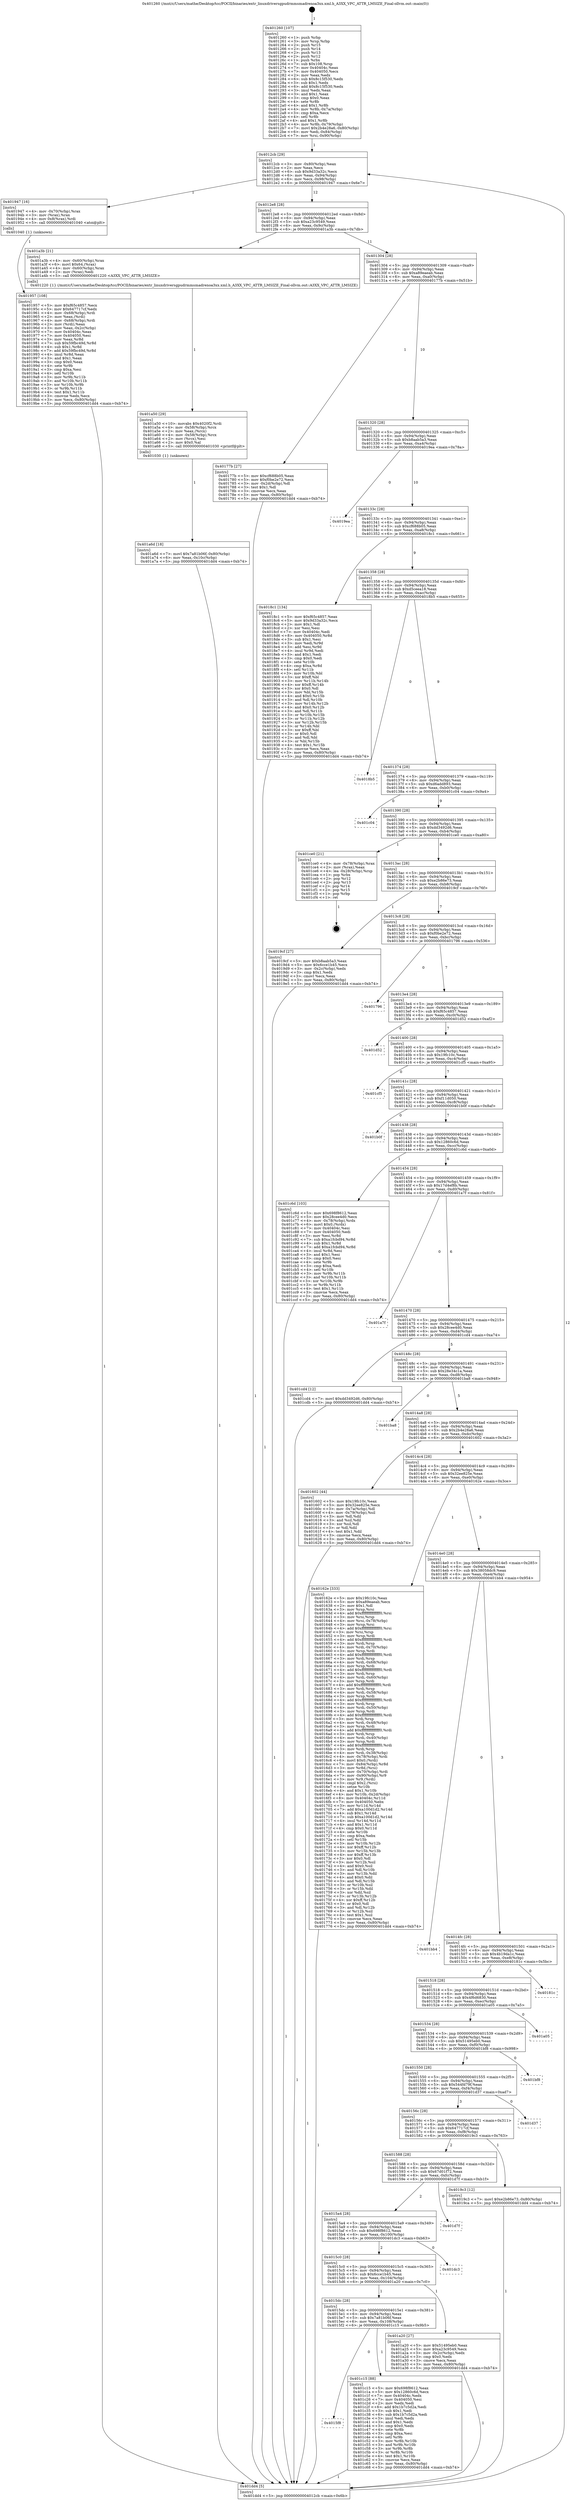 digraph "0x401260" {
  label = "0x401260 (/mnt/c/Users/mathe/Desktop/tcc/POCII/binaries/extr_linuxdriversgpudrmmsmadrenoa3xx.xml.h_A3XX_VPC_ATTR_LMSIZE_Final-ollvm.out::main(0))"
  labelloc = "t"
  node[shape=record]

  Entry [label="",width=0.3,height=0.3,shape=circle,fillcolor=black,style=filled]
  "0x4012cb" [label="{
     0x4012cb [29]\l
     | [instrs]\l
     &nbsp;&nbsp;0x4012cb \<+3\>: mov -0x80(%rbp),%eax\l
     &nbsp;&nbsp;0x4012ce \<+2\>: mov %eax,%ecx\l
     &nbsp;&nbsp;0x4012d0 \<+6\>: sub $0x9d33a32c,%ecx\l
     &nbsp;&nbsp;0x4012d6 \<+6\>: mov %eax,-0x94(%rbp)\l
     &nbsp;&nbsp;0x4012dc \<+6\>: mov %ecx,-0x98(%rbp)\l
     &nbsp;&nbsp;0x4012e2 \<+6\>: je 0000000000401947 \<main+0x6e7\>\l
  }"]
  "0x401947" [label="{
     0x401947 [16]\l
     | [instrs]\l
     &nbsp;&nbsp;0x401947 \<+4\>: mov -0x70(%rbp),%rax\l
     &nbsp;&nbsp;0x40194b \<+3\>: mov (%rax),%rax\l
     &nbsp;&nbsp;0x40194e \<+4\>: mov 0x8(%rax),%rdi\l
     &nbsp;&nbsp;0x401952 \<+5\>: call 0000000000401040 \<atoi@plt\>\l
     | [calls]\l
     &nbsp;&nbsp;0x401040 \{1\} (unknown)\l
  }"]
  "0x4012e8" [label="{
     0x4012e8 [28]\l
     | [instrs]\l
     &nbsp;&nbsp;0x4012e8 \<+5\>: jmp 00000000004012ed \<main+0x8d\>\l
     &nbsp;&nbsp;0x4012ed \<+6\>: mov -0x94(%rbp),%eax\l
     &nbsp;&nbsp;0x4012f3 \<+5\>: sub $0xa23c9549,%eax\l
     &nbsp;&nbsp;0x4012f8 \<+6\>: mov %eax,-0x9c(%rbp)\l
     &nbsp;&nbsp;0x4012fe \<+6\>: je 0000000000401a3b \<main+0x7db\>\l
  }"]
  Exit [label="",width=0.3,height=0.3,shape=circle,fillcolor=black,style=filled,peripheries=2]
  "0x401a3b" [label="{
     0x401a3b [21]\l
     | [instrs]\l
     &nbsp;&nbsp;0x401a3b \<+4\>: mov -0x60(%rbp),%rax\l
     &nbsp;&nbsp;0x401a3f \<+6\>: movl $0x64,(%rax)\l
     &nbsp;&nbsp;0x401a45 \<+4\>: mov -0x60(%rbp),%rax\l
     &nbsp;&nbsp;0x401a49 \<+2\>: mov (%rax),%edi\l
     &nbsp;&nbsp;0x401a4b \<+5\>: call 0000000000401220 \<A3XX_VPC_ATTR_LMSIZE\>\l
     | [calls]\l
     &nbsp;&nbsp;0x401220 \{1\} (/mnt/c/Users/mathe/Desktop/tcc/POCII/binaries/extr_linuxdriversgpudrmmsmadrenoa3xx.xml.h_A3XX_VPC_ATTR_LMSIZE_Final-ollvm.out::A3XX_VPC_ATTR_LMSIZE)\l
  }"]
  "0x401304" [label="{
     0x401304 [28]\l
     | [instrs]\l
     &nbsp;&nbsp;0x401304 \<+5\>: jmp 0000000000401309 \<main+0xa9\>\l
     &nbsp;&nbsp;0x401309 \<+6\>: mov -0x94(%rbp),%eax\l
     &nbsp;&nbsp;0x40130f \<+5\>: sub $0xa89eaeab,%eax\l
     &nbsp;&nbsp;0x401314 \<+6\>: mov %eax,-0xa0(%rbp)\l
     &nbsp;&nbsp;0x40131a \<+6\>: je 000000000040177b \<main+0x51b\>\l
  }"]
  "0x4015f8" [label="{
     0x4015f8\l
  }", style=dashed]
  "0x40177b" [label="{
     0x40177b [27]\l
     | [instrs]\l
     &nbsp;&nbsp;0x40177b \<+5\>: mov $0xcf688b05,%eax\l
     &nbsp;&nbsp;0x401780 \<+5\>: mov $0xf0be2e72,%ecx\l
     &nbsp;&nbsp;0x401785 \<+3\>: mov -0x2d(%rbp),%dl\l
     &nbsp;&nbsp;0x401788 \<+3\>: test $0x1,%dl\l
     &nbsp;&nbsp;0x40178b \<+3\>: cmovne %ecx,%eax\l
     &nbsp;&nbsp;0x40178e \<+3\>: mov %eax,-0x80(%rbp)\l
     &nbsp;&nbsp;0x401791 \<+5\>: jmp 0000000000401dd4 \<main+0xb74\>\l
  }"]
  "0x401320" [label="{
     0x401320 [28]\l
     | [instrs]\l
     &nbsp;&nbsp;0x401320 \<+5\>: jmp 0000000000401325 \<main+0xc5\>\l
     &nbsp;&nbsp;0x401325 \<+6\>: mov -0x94(%rbp),%eax\l
     &nbsp;&nbsp;0x40132b \<+5\>: sub $0xb8aab5a3,%eax\l
     &nbsp;&nbsp;0x401330 \<+6\>: mov %eax,-0xa4(%rbp)\l
     &nbsp;&nbsp;0x401336 \<+6\>: je 00000000004019ea \<main+0x78a\>\l
  }"]
  "0x401c15" [label="{
     0x401c15 [88]\l
     | [instrs]\l
     &nbsp;&nbsp;0x401c15 \<+5\>: mov $0x698f8612,%eax\l
     &nbsp;&nbsp;0x401c1a \<+5\>: mov $0x12860c6d,%ecx\l
     &nbsp;&nbsp;0x401c1f \<+7\>: mov 0x40404c,%edx\l
     &nbsp;&nbsp;0x401c26 \<+7\>: mov 0x404050,%esi\l
     &nbsp;&nbsp;0x401c2d \<+2\>: mov %edx,%edi\l
     &nbsp;&nbsp;0x401c2f \<+6\>: add $0x1b7c5d2a,%edi\l
     &nbsp;&nbsp;0x401c35 \<+3\>: sub $0x1,%edi\l
     &nbsp;&nbsp;0x401c38 \<+6\>: sub $0x1b7c5d2a,%edi\l
     &nbsp;&nbsp;0x401c3e \<+3\>: imul %edi,%edx\l
     &nbsp;&nbsp;0x401c41 \<+3\>: and $0x1,%edx\l
     &nbsp;&nbsp;0x401c44 \<+3\>: cmp $0x0,%edx\l
     &nbsp;&nbsp;0x401c47 \<+4\>: sete %r8b\l
     &nbsp;&nbsp;0x401c4b \<+3\>: cmp $0xa,%esi\l
     &nbsp;&nbsp;0x401c4e \<+4\>: setl %r9b\l
     &nbsp;&nbsp;0x401c52 \<+3\>: mov %r8b,%r10b\l
     &nbsp;&nbsp;0x401c55 \<+3\>: and %r9b,%r10b\l
     &nbsp;&nbsp;0x401c58 \<+3\>: xor %r9b,%r8b\l
     &nbsp;&nbsp;0x401c5b \<+3\>: or %r8b,%r10b\l
     &nbsp;&nbsp;0x401c5e \<+4\>: test $0x1,%r10b\l
     &nbsp;&nbsp;0x401c62 \<+3\>: cmovne %ecx,%eax\l
     &nbsp;&nbsp;0x401c65 \<+3\>: mov %eax,-0x80(%rbp)\l
     &nbsp;&nbsp;0x401c68 \<+5\>: jmp 0000000000401dd4 \<main+0xb74\>\l
  }"]
  "0x4019ea" [label="{
     0x4019ea\l
  }", style=dashed]
  "0x40133c" [label="{
     0x40133c [28]\l
     | [instrs]\l
     &nbsp;&nbsp;0x40133c \<+5\>: jmp 0000000000401341 \<main+0xe1\>\l
     &nbsp;&nbsp;0x401341 \<+6\>: mov -0x94(%rbp),%eax\l
     &nbsp;&nbsp;0x401347 \<+5\>: sub $0xcf688b05,%eax\l
     &nbsp;&nbsp;0x40134c \<+6\>: mov %eax,-0xa8(%rbp)\l
     &nbsp;&nbsp;0x401352 \<+6\>: je 00000000004018c1 \<main+0x661\>\l
  }"]
  "0x401a6d" [label="{
     0x401a6d [18]\l
     | [instrs]\l
     &nbsp;&nbsp;0x401a6d \<+7\>: movl $0x7a81b06f,-0x80(%rbp)\l
     &nbsp;&nbsp;0x401a74 \<+6\>: mov %eax,-0x10c(%rbp)\l
     &nbsp;&nbsp;0x401a7a \<+5\>: jmp 0000000000401dd4 \<main+0xb74\>\l
  }"]
  "0x4018c1" [label="{
     0x4018c1 [134]\l
     | [instrs]\l
     &nbsp;&nbsp;0x4018c1 \<+5\>: mov $0xf65c4857,%eax\l
     &nbsp;&nbsp;0x4018c6 \<+5\>: mov $0x9d33a32c,%ecx\l
     &nbsp;&nbsp;0x4018cb \<+2\>: mov $0x1,%dl\l
     &nbsp;&nbsp;0x4018cd \<+2\>: xor %esi,%esi\l
     &nbsp;&nbsp;0x4018cf \<+7\>: mov 0x40404c,%edi\l
     &nbsp;&nbsp;0x4018d6 \<+8\>: mov 0x404050,%r8d\l
     &nbsp;&nbsp;0x4018de \<+3\>: sub $0x1,%esi\l
     &nbsp;&nbsp;0x4018e1 \<+3\>: mov %edi,%r9d\l
     &nbsp;&nbsp;0x4018e4 \<+3\>: add %esi,%r9d\l
     &nbsp;&nbsp;0x4018e7 \<+4\>: imul %r9d,%edi\l
     &nbsp;&nbsp;0x4018eb \<+3\>: and $0x1,%edi\l
     &nbsp;&nbsp;0x4018ee \<+3\>: cmp $0x0,%edi\l
     &nbsp;&nbsp;0x4018f1 \<+4\>: sete %r10b\l
     &nbsp;&nbsp;0x4018f5 \<+4\>: cmp $0xa,%r8d\l
     &nbsp;&nbsp;0x4018f9 \<+4\>: setl %r11b\l
     &nbsp;&nbsp;0x4018fd \<+3\>: mov %r10b,%bl\l
     &nbsp;&nbsp;0x401900 \<+3\>: xor $0xff,%bl\l
     &nbsp;&nbsp;0x401903 \<+3\>: mov %r11b,%r14b\l
     &nbsp;&nbsp;0x401906 \<+4\>: xor $0xff,%r14b\l
     &nbsp;&nbsp;0x40190a \<+3\>: xor $0x0,%dl\l
     &nbsp;&nbsp;0x40190d \<+3\>: mov %bl,%r15b\l
     &nbsp;&nbsp;0x401910 \<+4\>: and $0x0,%r15b\l
     &nbsp;&nbsp;0x401914 \<+3\>: and %dl,%r10b\l
     &nbsp;&nbsp;0x401917 \<+3\>: mov %r14b,%r12b\l
     &nbsp;&nbsp;0x40191a \<+4\>: and $0x0,%r12b\l
     &nbsp;&nbsp;0x40191e \<+3\>: and %dl,%r11b\l
     &nbsp;&nbsp;0x401921 \<+3\>: or %r10b,%r15b\l
     &nbsp;&nbsp;0x401924 \<+3\>: or %r11b,%r12b\l
     &nbsp;&nbsp;0x401927 \<+3\>: xor %r12b,%r15b\l
     &nbsp;&nbsp;0x40192a \<+3\>: or %r14b,%bl\l
     &nbsp;&nbsp;0x40192d \<+3\>: xor $0xff,%bl\l
     &nbsp;&nbsp;0x401930 \<+3\>: or $0x0,%dl\l
     &nbsp;&nbsp;0x401933 \<+2\>: and %dl,%bl\l
     &nbsp;&nbsp;0x401935 \<+3\>: or %bl,%r15b\l
     &nbsp;&nbsp;0x401938 \<+4\>: test $0x1,%r15b\l
     &nbsp;&nbsp;0x40193c \<+3\>: cmovne %ecx,%eax\l
     &nbsp;&nbsp;0x40193f \<+3\>: mov %eax,-0x80(%rbp)\l
     &nbsp;&nbsp;0x401942 \<+5\>: jmp 0000000000401dd4 \<main+0xb74\>\l
  }"]
  "0x401358" [label="{
     0x401358 [28]\l
     | [instrs]\l
     &nbsp;&nbsp;0x401358 \<+5\>: jmp 000000000040135d \<main+0xfd\>\l
     &nbsp;&nbsp;0x40135d \<+6\>: mov -0x94(%rbp),%eax\l
     &nbsp;&nbsp;0x401363 \<+5\>: sub $0xd5ceea18,%eax\l
     &nbsp;&nbsp;0x401368 \<+6\>: mov %eax,-0xac(%rbp)\l
     &nbsp;&nbsp;0x40136e \<+6\>: je 00000000004018b5 \<main+0x655\>\l
  }"]
  "0x401a50" [label="{
     0x401a50 [29]\l
     | [instrs]\l
     &nbsp;&nbsp;0x401a50 \<+10\>: movabs $0x4020f2,%rdi\l
     &nbsp;&nbsp;0x401a5a \<+4\>: mov -0x58(%rbp),%rcx\l
     &nbsp;&nbsp;0x401a5e \<+2\>: mov %eax,(%rcx)\l
     &nbsp;&nbsp;0x401a60 \<+4\>: mov -0x58(%rbp),%rcx\l
     &nbsp;&nbsp;0x401a64 \<+2\>: mov (%rcx),%esi\l
     &nbsp;&nbsp;0x401a66 \<+2\>: mov $0x0,%al\l
     &nbsp;&nbsp;0x401a68 \<+5\>: call 0000000000401030 \<printf@plt\>\l
     | [calls]\l
     &nbsp;&nbsp;0x401030 \{1\} (unknown)\l
  }"]
  "0x4018b5" [label="{
     0x4018b5\l
  }", style=dashed]
  "0x401374" [label="{
     0x401374 [28]\l
     | [instrs]\l
     &nbsp;&nbsp;0x401374 \<+5\>: jmp 0000000000401379 \<main+0x119\>\l
     &nbsp;&nbsp;0x401379 \<+6\>: mov -0x94(%rbp),%eax\l
     &nbsp;&nbsp;0x40137f \<+5\>: sub $0xd6add893,%eax\l
     &nbsp;&nbsp;0x401384 \<+6\>: mov %eax,-0xb0(%rbp)\l
     &nbsp;&nbsp;0x40138a \<+6\>: je 0000000000401c04 \<main+0x9a4\>\l
  }"]
  "0x4015dc" [label="{
     0x4015dc [28]\l
     | [instrs]\l
     &nbsp;&nbsp;0x4015dc \<+5\>: jmp 00000000004015e1 \<main+0x381\>\l
     &nbsp;&nbsp;0x4015e1 \<+6\>: mov -0x94(%rbp),%eax\l
     &nbsp;&nbsp;0x4015e7 \<+5\>: sub $0x7a81b06f,%eax\l
     &nbsp;&nbsp;0x4015ec \<+6\>: mov %eax,-0x108(%rbp)\l
     &nbsp;&nbsp;0x4015f2 \<+6\>: je 0000000000401c15 \<main+0x9b5\>\l
  }"]
  "0x401c04" [label="{
     0x401c04\l
  }", style=dashed]
  "0x401390" [label="{
     0x401390 [28]\l
     | [instrs]\l
     &nbsp;&nbsp;0x401390 \<+5\>: jmp 0000000000401395 \<main+0x135\>\l
     &nbsp;&nbsp;0x401395 \<+6\>: mov -0x94(%rbp),%eax\l
     &nbsp;&nbsp;0x40139b \<+5\>: sub $0xdd3492d6,%eax\l
     &nbsp;&nbsp;0x4013a0 \<+6\>: mov %eax,-0xb4(%rbp)\l
     &nbsp;&nbsp;0x4013a6 \<+6\>: je 0000000000401ce0 \<main+0xa80\>\l
  }"]
  "0x401a20" [label="{
     0x401a20 [27]\l
     | [instrs]\l
     &nbsp;&nbsp;0x401a20 \<+5\>: mov $0x51495eb0,%eax\l
     &nbsp;&nbsp;0x401a25 \<+5\>: mov $0xa23c9549,%ecx\l
     &nbsp;&nbsp;0x401a2a \<+3\>: mov -0x2c(%rbp),%edx\l
     &nbsp;&nbsp;0x401a2d \<+3\>: cmp $0x0,%edx\l
     &nbsp;&nbsp;0x401a30 \<+3\>: cmove %ecx,%eax\l
     &nbsp;&nbsp;0x401a33 \<+3\>: mov %eax,-0x80(%rbp)\l
     &nbsp;&nbsp;0x401a36 \<+5\>: jmp 0000000000401dd4 \<main+0xb74\>\l
  }"]
  "0x401ce0" [label="{
     0x401ce0 [21]\l
     | [instrs]\l
     &nbsp;&nbsp;0x401ce0 \<+4\>: mov -0x78(%rbp),%rax\l
     &nbsp;&nbsp;0x401ce4 \<+2\>: mov (%rax),%eax\l
     &nbsp;&nbsp;0x401ce6 \<+4\>: lea -0x28(%rbp),%rsp\l
     &nbsp;&nbsp;0x401cea \<+1\>: pop %rbx\l
     &nbsp;&nbsp;0x401ceb \<+2\>: pop %r12\l
     &nbsp;&nbsp;0x401ced \<+2\>: pop %r13\l
     &nbsp;&nbsp;0x401cef \<+2\>: pop %r14\l
     &nbsp;&nbsp;0x401cf1 \<+2\>: pop %r15\l
     &nbsp;&nbsp;0x401cf3 \<+1\>: pop %rbp\l
     &nbsp;&nbsp;0x401cf4 \<+1\>: ret\l
  }"]
  "0x4013ac" [label="{
     0x4013ac [28]\l
     | [instrs]\l
     &nbsp;&nbsp;0x4013ac \<+5\>: jmp 00000000004013b1 \<main+0x151\>\l
     &nbsp;&nbsp;0x4013b1 \<+6\>: mov -0x94(%rbp),%eax\l
     &nbsp;&nbsp;0x4013b7 \<+5\>: sub $0xe2b86e73,%eax\l
     &nbsp;&nbsp;0x4013bc \<+6\>: mov %eax,-0xb8(%rbp)\l
     &nbsp;&nbsp;0x4013c2 \<+6\>: je 00000000004019cf \<main+0x76f\>\l
  }"]
  "0x4015c0" [label="{
     0x4015c0 [28]\l
     | [instrs]\l
     &nbsp;&nbsp;0x4015c0 \<+5\>: jmp 00000000004015c5 \<main+0x365\>\l
     &nbsp;&nbsp;0x4015c5 \<+6\>: mov -0x94(%rbp),%eax\l
     &nbsp;&nbsp;0x4015cb \<+5\>: sub $0x6cce1b45,%eax\l
     &nbsp;&nbsp;0x4015d0 \<+6\>: mov %eax,-0x104(%rbp)\l
     &nbsp;&nbsp;0x4015d6 \<+6\>: je 0000000000401a20 \<main+0x7c0\>\l
  }"]
  "0x4019cf" [label="{
     0x4019cf [27]\l
     | [instrs]\l
     &nbsp;&nbsp;0x4019cf \<+5\>: mov $0xb8aab5a3,%eax\l
     &nbsp;&nbsp;0x4019d4 \<+5\>: mov $0x6cce1b45,%ecx\l
     &nbsp;&nbsp;0x4019d9 \<+3\>: mov -0x2c(%rbp),%edx\l
     &nbsp;&nbsp;0x4019dc \<+3\>: cmp $0x1,%edx\l
     &nbsp;&nbsp;0x4019df \<+3\>: cmovl %ecx,%eax\l
     &nbsp;&nbsp;0x4019e2 \<+3\>: mov %eax,-0x80(%rbp)\l
     &nbsp;&nbsp;0x4019e5 \<+5\>: jmp 0000000000401dd4 \<main+0xb74\>\l
  }"]
  "0x4013c8" [label="{
     0x4013c8 [28]\l
     | [instrs]\l
     &nbsp;&nbsp;0x4013c8 \<+5\>: jmp 00000000004013cd \<main+0x16d\>\l
     &nbsp;&nbsp;0x4013cd \<+6\>: mov -0x94(%rbp),%eax\l
     &nbsp;&nbsp;0x4013d3 \<+5\>: sub $0xf0be2e72,%eax\l
     &nbsp;&nbsp;0x4013d8 \<+6\>: mov %eax,-0xbc(%rbp)\l
     &nbsp;&nbsp;0x4013de \<+6\>: je 0000000000401796 \<main+0x536\>\l
  }"]
  "0x401dc3" [label="{
     0x401dc3\l
  }", style=dashed]
  "0x401796" [label="{
     0x401796\l
  }", style=dashed]
  "0x4013e4" [label="{
     0x4013e4 [28]\l
     | [instrs]\l
     &nbsp;&nbsp;0x4013e4 \<+5\>: jmp 00000000004013e9 \<main+0x189\>\l
     &nbsp;&nbsp;0x4013e9 \<+6\>: mov -0x94(%rbp),%eax\l
     &nbsp;&nbsp;0x4013ef \<+5\>: sub $0xf65c4857,%eax\l
     &nbsp;&nbsp;0x4013f4 \<+6\>: mov %eax,-0xc0(%rbp)\l
     &nbsp;&nbsp;0x4013fa \<+6\>: je 0000000000401d52 \<main+0xaf2\>\l
  }"]
  "0x4015a4" [label="{
     0x4015a4 [28]\l
     | [instrs]\l
     &nbsp;&nbsp;0x4015a4 \<+5\>: jmp 00000000004015a9 \<main+0x349\>\l
     &nbsp;&nbsp;0x4015a9 \<+6\>: mov -0x94(%rbp),%eax\l
     &nbsp;&nbsp;0x4015af \<+5\>: sub $0x698f8612,%eax\l
     &nbsp;&nbsp;0x4015b4 \<+6\>: mov %eax,-0x100(%rbp)\l
     &nbsp;&nbsp;0x4015ba \<+6\>: je 0000000000401dc3 \<main+0xb63\>\l
  }"]
  "0x401d52" [label="{
     0x401d52\l
  }", style=dashed]
  "0x401400" [label="{
     0x401400 [28]\l
     | [instrs]\l
     &nbsp;&nbsp;0x401400 \<+5\>: jmp 0000000000401405 \<main+0x1a5\>\l
     &nbsp;&nbsp;0x401405 \<+6\>: mov -0x94(%rbp),%eax\l
     &nbsp;&nbsp;0x40140b \<+5\>: sub $0x19fc10c,%eax\l
     &nbsp;&nbsp;0x401410 \<+6\>: mov %eax,-0xc4(%rbp)\l
     &nbsp;&nbsp;0x401416 \<+6\>: je 0000000000401cf5 \<main+0xa95\>\l
  }"]
  "0x401d7f" [label="{
     0x401d7f\l
  }", style=dashed]
  "0x401cf5" [label="{
     0x401cf5\l
  }", style=dashed]
  "0x40141c" [label="{
     0x40141c [28]\l
     | [instrs]\l
     &nbsp;&nbsp;0x40141c \<+5\>: jmp 0000000000401421 \<main+0x1c1\>\l
     &nbsp;&nbsp;0x401421 \<+6\>: mov -0x94(%rbp),%eax\l
     &nbsp;&nbsp;0x401427 \<+5\>: sub $0xf11d050,%eax\l
     &nbsp;&nbsp;0x40142c \<+6\>: mov %eax,-0xc8(%rbp)\l
     &nbsp;&nbsp;0x401432 \<+6\>: je 0000000000401b0f \<main+0x8af\>\l
  }"]
  "0x401588" [label="{
     0x401588 [28]\l
     | [instrs]\l
     &nbsp;&nbsp;0x401588 \<+5\>: jmp 000000000040158d \<main+0x32d\>\l
     &nbsp;&nbsp;0x40158d \<+6\>: mov -0x94(%rbp),%eax\l
     &nbsp;&nbsp;0x401593 \<+5\>: sub $0x67d01f72,%eax\l
     &nbsp;&nbsp;0x401598 \<+6\>: mov %eax,-0xfc(%rbp)\l
     &nbsp;&nbsp;0x40159e \<+6\>: je 0000000000401d7f \<main+0xb1f\>\l
  }"]
  "0x401b0f" [label="{
     0x401b0f\l
  }", style=dashed]
  "0x401438" [label="{
     0x401438 [28]\l
     | [instrs]\l
     &nbsp;&nbsp;0x401438 \<+5\>: jmp 000000000040143d \<main+0x1dd\>\l
     &nbsp;&nbsp;0x40143d \<+6\>: mov -0x94(%rbp),%eax\l
     &nbsp;&nbsp;0x401443 \<+5\>: sub $0x12860c6d,%eax\l
     &nbsp;&nbsp;0x401448 \<+6\>: mov %eax,-0xcc(%rbp)\l
     &nbsp;&nbsp;0x40144e \<+6\>: je 0000000000401c6d \<main+0xa0d\>\l
  }"]
  "0x4019c3" [label="{
     0x4019c3 [12]\l
     | [instrs]\l
     &nbsp;&nbsp;0x4019c3 \<+7\>: movl $0xe2b86e73,-0x80(%rbp)\l
     &nbsp;&nbsp;0x4019ca \<+5\>: jmp 0000000000401dd4 \<main+0xb74\>\l
  }"]
  "0x401c6d" [label="{
     0x401c6d [103]\l
     | [instrs]\l
     &nbsp;&nbsp;0x401c6d \<+5\>: mov $0x698f8612,%eax\l
     &nbsp;&nbsp;0x401c72 \<+5\>: mov $0x28cee4d0,%ecx\l
     &nbsp;&nbsp;0x401c77 \<+4\>: mov -0x78(%rbp),%rdx\l
     &nbsp;&nbsp;0x401c7b \<+6\>: movl $0x0,(%rdx)\l
     &nbsp;&nbsp;0x401c81 \<+7\>: mov 0x40404c,%esi\l
     &nbsp;&nbsp;0x401c88 \<+7\>: mov 0x404050,%edi\l
     &nbsp;&nbsp;0x401c8f \<+3\>: mov %esi,%r8d\l
     &nbsp;&nbsp;0x401c92 \<+7\>: sub $0xa1fcbd94,%r8d\l
     &nbsp;&nbsp;0x401c99 \<+4\>: sub $0x1,%r8d\l
     &nbsp;&nbsp;0x401c9d \<+7\>: add $0xa1fcbd94,%r8d\l
     &nbsp;&nbsp;0x401ca4 \<+4\>: imul %r8d,%esi\l
     &nbsp;&nbsp;0x401ca8 \<+3\>: and $0x1,%esi\l
     &nbsp;&nbsp;0x401cab \<+3\>: cmp $0x0,%esi\l
     &nbsp;&nbsp;0x401cae \<+4\>: sete %r9b\l
     &nbsp;&nbsp;0x401cb2 \<+3\>: cmp $0xa,%edi\l
     &nbsp;&nbsp;0x401cb5 \<+4\>: setl %r10b\l
     &nbsp;&nbsp;0x401cb9 \<+3\>: mov %r9b,%r11b\l
     &nbsp;&nbsp;0x401cbc \<+3\>: and %r10b,%r11b\l
     &nbsp;&nbsp;0x401cbf \<+3\>: xor %r10b,%r9b\l
     &nbsp;&nbsp;0x401cc2 \<+3\>: or %r9b,%r11b\l
     &nbsp;&nbsp;0x401cc5 \<+4\>: test $0x1,%r11b\l
     &nbsp;&nbsp;0x401cc9 \<+3\>: cmovne %ecx,%eax\l
     &nbsp;&nbsp;0x401ccc \<+3\>: mov %eax,-0x80(%rbp)\l
     &nbsp;&nbsp;0x401ccf \<+5\>: jmp 0000000000401dd4 \<main+0xb74\>\l
  }"]
  "0x401454" [label="{
     0x401454 [28]\l
     | [instrs]\l
     &nbsp;&nbsp;0x401454 \<+5\>: jmp 0000000000401459 \<main+0x1f9\>\l
     &nbsp;&nbsp;0x401459 \<+6\>: mov -0x94(%rbp),%eax\l
     &nbsp;&nbsp;0x40145f \<+5\>: sub $0x17d4ef8b,%eax\l
     &nbsp;&nbsp;0x401464 \<+6\>: mov %eax,-0xd0(%rbp)\l
     &nbsp;&nbsp;0x40146a \<+6\>: je 0000000000401a7f \<main+0x81f\>\l
  }"]
  "0x40156c" [label="{
     0x40156c [28]\l
     | [instrs]\l
     &nbsp;&nbsp;0x40156c \<+5\>: jmp 0000000000401571 \<main+0x311\>\l
     &nbsp;&nbsp;0x401571 \<+6\>: mov -0x94(%rbp),%eax\l
     &nbsp;&nbsp;0x401577 \<+5\>: sub $0x647717cf,%eax\l
     &nbsp;&nbsp;0x40157c \<+6\>: mov %eax,-0xf8(%rbp)\l
     &nbsp;&nbsp;0x401582 \<+6\>: je 00000000004019c3 \<main+0x763\>\l
  }"]
  "0x401a7f" [label="{
     0x401a7f\l
  }", style=dashed]
  "0x401470" [label="{
     0x401470 [28]\l
     | [instrs]\l
     &nbsp;&nbsp;0x401470 \<+5\>: jmp 0000000000401475 \<main+0x215\>\l
     &nbsp;&nbsp;0x401475 \<+6\>: mov -0x94(%rbp),%eax\l
     &nbsp;&nbsp;0x40147b \<+5\>: sub $0x28cee4d0,%eax\l
     &nbsp;&nbsp;0x401480 \<+6\>: mov %eax,-0xd4(%rbp)\l
     &nbsp;&nbsp;0x401486 \<+6\>: je 0000000000401cd4 \<main+0xa74\>\l
  }"]
  "0x401d37" [label="{
     0x401d37\l
  }", style=dashed]
  "0x401cd4" [label="{
     0x401cd4 [12]\l
     | [instrs]\l
     &nbsp;&nbsp;0x401cd4 \<+7\>: movl $0xdd3492d6,-0x80(%rbp)\l
     &nbsp;&nbsp;0x401cdb \<+5\>: jmp 0000000000401dd4 \<main+0xb74\>\l
  }"]
  "0x40148c" [label="{
     0x40148c [28]\l
     | [instrs]\l
     &nbsp;&nbsp;0x40148c \<+5\>: jmp 0000000000401491 \<main+0x231\>\l
     &nbsp;&nbsp;0x401491 \<+6\>: mov -0x94(%rbp),%eax\l
     &nbsp;&nbsp;0x401497 \<+5\>: sub $0x28e34c1a,%eax\l
     &nbsp;&nbsp;0x40149c \<+6\>: mov %eax,-0xd8(%rbp)\l
     &nbsp;&nbsp;0x4014a2 \<+6\>: je 0000000000401ba8 \<main+0x948\>\l
  }"]
  "0x401550" [label="{
     0x401550 [28]\l
     | [instrs]\l
     &nbsp;&nbsp;0x401550 \<+5\>: jmp 0000000000401555 \<main+0x2f5\>\l
     &nbsp;&nbsp;0x401555 \<+6\>: mov -0x94(%rbp),%eax\l
     &nbsp;&nbsp;0x40155b \<+5\>: sub $0x544fd79f,%eax\l
     &nbsp;&nbsp;0x401560 \<+6\>: mov %eax,-0xf4(%rbp)\l
     &nbsp;&nbsp;0x401566 \<+6\>: je 0000000000401d37 \<main+0xad7\>\l
  }"]
  "0x401ba8" [label="{
     0x401ba8\l
  }", style=dashed]
  "0x4014a8" [label="{
     0x4014a8 [28]\l
     | [instrs]\l
     &nbsp;&nbsp;0x4014a8 \<+5\>: jmp 00000000004014ad \<main+0x24d\>\l
     &nbsp;&nbsp;0x4014ad \<+6\>: mov -0x94(%rbp),%eax\l
     &nbsp;&nbsp;0x4014b3 \<+5\>: sub $0x2b4e28a6,%eax\l
     &nbsp;&nbsp;0x4014b8 \<+6\>: mov %eax,-0xdc(%rbp)\l
     &nbsp;&nbsp;0x4014be \<+6\>: je 0000000000401602 \<main+0x3a2\>\l
  }"]
  "0x401bf8" [label="{
     0x401bf8\l
  }", style=dashed]
  "0x401602" [label="{
     0x401602 [44]\l
     | [instrs]\l
     &nbsp;&nbsp;0x401602 \<+5\>: mov $0x19fc10c,%eax\l
     &nbsp;&nbsp;0x401607 \<+5\>: mov $0x32ee825e,%ecx\l
     &nbsp;&nbsp;0x40160c \<+3\>: mov -0x7a(%rbp),%dl\l
     &nbsp;&nbsp;0x40160f \<+4\>: mov -0x79(%rbp),%sil\l
     &nbsp;&nbsp;0x401613 \<+3\>: mov %dl,%dil\l
     &nbsp;&nbsp;0x401616 \<+3\>: and %sil,%dil\l
     &nbsp;&nbsp;0x401619 \<+3\>: xor %sil,%dl\l
     &nbsp;&nbsp;0x40161c \<+3\>: or %dl,%dil\l
     &nbsp;&nbsp;0x40161f \<+4\>: test $0x1,%dil\l
     &nbsp;&nbsp;0x401623 \<+3\>: cmovne %ecx,%eax\l
     &nbsp;&nbsp;0x401626 \<+3\>: mov %eax,-0x80(%rbp)\l
     &nbsp;&nbsp;0x401629 \<+5\>: jmp 0000000000401dd4 \<main+0xb74\>\l
  }"]
  "0x4014c4" [label="{
     0x4014c4 [28]\l
     | [instrs]\l
     &nbsp;&nbsp;0x4014c4 \<+5\>: jmp 00000000004014c9 \<main+0x269\>\l
     &nbsp;&nbsp;0x4014c9 \<+6\>: mov -0x94(%rbp),%eax\l
     &nbsp;&nbsp;0x4014cf \<+5\>: sub $0x32ee825e,%eax\l
     &nbsp;&nbsp;0x4014d4 \<+6\>: mov %eax,-0xe0(%rbp)\l
     &nbsp;&nbsp;0x4014da \<+6\>: je 000000000040162e \<main+0x3ce\>\l
  }"]
  "0x401dd4" [label="{
     0x401dd4 [5]\l
     | [instrs]\l
     &nbsp;&nbsp;0x401dd4 \<+5\>: jmp 00000000004012cb \<main+0x6b\>\l
  }"]
  "0x401260" [label="{
     0x401260 [107]\l
     | [instrs]\l
     &nbsp;&nbsp;0x401260 \<+1\>: push %rbp\l
     &nbsp;&nbsp;0x401261 \<+3\>: mov %rsp,%rbp\l
     &nbsp;&nbsp;0x401264 \<+2\>: push %r15\l
     &nbsp;&nbsp;0x401266 \<+2\>: push %r14\l
     &nbsp;&nbsp;0x401268 \<+2\>: push %r13\l
     &nbsp;&nbsp;0x40126a \<+2\>: push %r12\l
     &nbsp;&nbsp;0x40126c \<+1\>: push %rbx\l
     &nbsp;&nbsp;0x40126d \<+7\>: sub $0x108,%rsp\l
     &nbsp;&nbsp;0x401274 \<+7\>: mov 0x40404c,%eax\l
     &nbsp;&nbsp;0x40127b \<+7\>: mov 0x404050,%ecx\l
     &nbsp;&nbsp;0x401282 \<+2\>: mov %eax,%edx\l
     &nbsp;&nbsp;0x401284 \<+6\>: sub $0x8c15f530,%edx\l
     &nbsp;&nbsp;0x40128a \<+3\>: sub $0x1,%edx\l
     &nbsp;&nbsp;0x40128d \<+6\>: add $0x8c15f530,%edx\l
     &nbsp;&nbsp;0x401293 \<+3\>: imul %edx,%eax\l
     &nbsp;&nbsp;0x401296 \<+3\>: and $0x1,%eax\l
     &nbsp;&nbsp;0x401299 \<+3\>: cmp $0x0,%eax\l
     &nbsp;&nbsp;0x40129c \<+4\>: sete %r8b\l
     &nbsp;&nbsp;0x4012a0 \<+4\>: and $0x1,%r8b\l
     &nbsp;&nbsp;0x4012a4 \<+4\>: mov %r8b,-0x7a(%rbp)\l
     &nbsp;&nbsp;0x4012a8 \<+3\>: cmp $0xa,%ecx\l
     &nbsp;&nbsp;0x4012ab \<+4\>: setl %r8b\l
     &nbsp;&nbsp;0x4012af \<+4\>: and $0x1,%r8b\l
     &nbsp;&nbsp;0x4012b3 \<+4\>: mov %r8b,-0x79(%rbp)\l
     &nbsp;&nbsp;0x4012b7 \<+7\>: movl $0x2b4e28a6,-0x80(%rbp)\l
     &nbsp;&nbsp;0x4012be \<+6\>: mov %edi,-0x84(%rbp)\l
     &nbsp;&nbsp;0x4012c4 \<+7\>: mov %rsi,-0x90(%rbp)\l
  }"]
  "0x401534" [label="{
     0x401534 [28]\l
     | [instrs]\l
     &nbsp;&nbsp;0x401534 \<+5\>: jmp 0000000000401539 \<main+0x2d9\>\l
     &nbsp;&nbsp;0x401539 \<+6\>: mov -0x94(%rbp),%eax\l
     &nbsp;&nbsp;0x40153f \<+5\>: sub $0x51495eb0,%eax\l
     &nbsp;&nbsp;0x401544 \<+6\>: mov %eax,-0xf0(%rbp)\l
     &nbsp;&nbsp;0x40154a \<+6\>: je 0000000000401bf8 \<main+0x998\>\l
  }"]
  "0x40162e" [label="{
     0x40162e [333]\l
     | [instrs]\l
     &nbsp;&nbsp;0x40162e \<+5\>: mov $0x19fc10c,%eax\l
     &nbsp;&nbsp;0x401633 \<+5\>: mov $0xa89eaeab,%ecx\l
     &nbsp;&nbsp;0x401638 \<+2\>: mov $0x1,%dl\l
     &nbsp;&nbsp;0x40163a \<+3\>: mov %rsp,%rsi\l
     &nbsp;&nbsp;0x40163d \<+4\>: add $0xfffffffffffffff0,%rsi\l
     &nbsp;&nbsp;0x401641 \<+3\>: mov %rsi,%rsp\l
     &nbsp;&nbsp;0x401644 \<+4\>: mov %rsi,-0x78(%rbp)\l
     &nbsp;&nbsp;0x401648 \<+3\>: mov %rsp,%rsi\l
     &nbsp;&nbsp;0x40164b \<+4\>: add $0xfffffffffffffff0,%rsi\l
     &nbsp;&nbsp;0x40164f \<+3\>: mov %rsi,%rsp\l
     &nbsp;&nbsp;0x401652 \<+3\>: mov %rsp,%rdi\l
     &nbsp;&nbsp;0x401655 \<+4\>: add $0xfffffffffffffff0,%rdi\l
     &nbsp;&nbsp;0x401659 \<+3\>: mov %rdi,%rsp\l
     &nbsp;&nbsp;0x40165c \<+4\>: mov %rdi,-0x70(%rbp)\l
     &nbsp;&nbsp;0x401660 \<+3\>: mov %rsp,%rdi\l
     &nbsp;&nbsp;0x401663 \<+4\>: add $0xfffffffffffffff0,%rdi\l
     &nbsp;&nbsp;0x401667 \<+3\>: mov %rdi,%rsp\l
     &nbsp;&nbsp;0x40166a \<+4\>: mov %rdi,-0x68(%rbp)\l
     &nbsp;&nbsp;0x40166e \<+3\>: mov %rsp,%rdi\l
     &nbsp;&nbsp;0x401671 \<+4\>: add $0xfffffffffffffff0,%rdi\l
     &nbsp;&nbsp;0x401675 \<+3\>: mov %rdi,%rsp\l
     &nbsp;&nbsp;0x401678 \<+4\>: mov %rdi,-0x60(%rbp)\l
     &nbsp;&nbsp;0x40167c \<+3\>: mov %rsp,%rdi\l
     &nbsp;&nbsp;0x40167f \<+4\>: add $0xfffffffffffffff0,%rdi\l
     &nbsp;&nbsp;0x401683 \<+3\>: mov %rdi,%rsp\l
     &nbsp;&nbsp;0x401686 \<+4\>: mov %rdi,-0x58(%rbp)\l
     &nbsp;&nbsp;0x40168a \<+3\>: mov %rsp,%rdi\l
     &nbsp;&nbsp;0x40168d \<+4\>: add $0xfffffffffffffff0,%rdi\l
     &nbsp;&nbsp;0x401691 \<+3\>: mov %rdi,%rsp\l
     &nbsp;&nbsp;0x401694 \<+4\>: mov %rdi,-0x50(%rbp)\l
     &nbsp;&nbsp;0x401698 \<+3\>: mov %rsp,%rdi\l
     &nbsp;&nbsp;0x40169b \<+4\>: add $0xfffffffffffffff0,%rdi\l
     &nbsp;&nbsp;0x40169f \<+3\>: mov %rdi,%rsp\l
     &nbsp;&nbsp;0x4016a2 \<+4\>: mov %rdi,-0x48(%rbp)\l
     &nbsp;&nbsp;0x4016a6 \<+3\>: mov %rsp,%rdi\l
     &nbsp;&nbsp;0x4016a9 \<+4\>: add $0xfffffffffffffff0,%rdi\l
     &nbsp;&nbsp;0x4016ad \<+3\>: mov %rdi,%rsp\l
     &nbsp;&nbsp;0x4016b0 \<+4\>: mov %rdi,-0x40(%rbp)\l
     &nbsp;&nbsp;0x4016b4 \<+3\>: mov %rsp,%rdi\l
     &nbsp;&nbsp;0x4016b7 \<+4\>: add $0xfffffffffffffff0,%rdi\l
     &nbsp;&nbsp;0x4016bb \<+3\>: mov %rdi,%rsp\l
     &nbsp;&nbsp;0x4016be \<+4\>: mov %rdi,-0x38(%rbp)\l
     &nbsp;&nbsp;0x4016c2 \<+4\>: mov -0x78(%rbp),%rdi\l
     &nbsp;&nbsp;0x4016c6 \<+6\>: movl $0x0,(%rdi)\l
     &nbsp;&nbsp;0x4016cc \<+7\>: mov -0x84(%rbp),%r8d\l
     &nbsp;&nbsp;0x4016d3 \<+3\>: mov %r8d,(%rsi)\l
     &nbsp;&nbsp;0x4016d6 \<+4\>: mov -0x70(%rbp),%rdi\l
     &nbsp;&nbsp;0x4016da \<+7\>: mov -0x90(%rbp),%r9\l
     &nbsp;&nbsp;0x4016e1 \<+3\>: mov %r9,(%rdi)\l
     &nbsp;&nbsp;0x4016e4 \<+3\>: cmpl $0x2,(%rsi)\l
     &nbsp;&nbsp;0x4016e7 \<+4\>: setne %r10b\l
     &nbsp;&nbsp;0x4016eb \<+4\>: and $0x1,%r10b\l
     &nbsp;&nbsp;0x4016ef \<+4\>: mov %r10b,-0x2d(%rbp)\l
     &nbsp;&nbsp;0x4016f3 \<+8\>: mov 0x40404c,%r11d\l
     &nbsp;&nbsp;0x4016fb \<+7\>: mov 0x404050,%ebx\l
     &nbsp;&nbsp;0x401702 \<+3\>: mov %r11d,%r14d\l
     &nbsp;&nbsp;0x401705 \<+7\>: add $0xa100d1d2,%r14d\l
     &nbsp;&nbsp;0x40170c \<+4\>: sub $0x1,%r14d\l
     &nbsp;&nbsp;0x401710 \<+7\>: sub $0xa100d1d2,%r14d\l
     &nbsp;&nbsp;0x401717 \<+4\>: imul %r14d,%r11d\l
     &nbsp;&nbsp;0x40171b \<+4\>: and $0x1,%r11d\l
     &nbsp;&nbsp;0x40171f \<+4\>: cmp $0x0,%r11d\l
     &nbsp;&nbsp;0x401723 \<+4\>: sete %r10b\l
     &nbsp;&nbsp;0x401727 \<+3\>: cmp $0xa,%ebx\l
     &nbsp;&nbsp;0x40172a \<+4\>: setl %r15b\l
     &nbsp;&nbsp;0x40172e \<+3\>: mov %r10b,%r12b\l
     &nbsp;&nbsp;0x401731 \<+4\>: xor $0xff,%r12b\l
     &nbsp;&nbsp;0x401735 \<+3\>: mov %r15b,%r13b\l
     &nbsp;&nbsp;0x401738 \<+4\>: xor $0xff,%r13b\l
     &nbsp;&nbsp;0x40173c \<+3\>: xor $0x0,%dl\l
     &nbsp;&nbsp;0x40173f \<+3\>: mov %r12b,%sil\l
     &nbsp;&nbsp;0x401742 \<+4\>: and $0x0,%sil\l
     &nbsp;&nbsp;0x401746 \<+3\>: and %dl,%r10b\l
     &nbsp;&nbsp;0x401749 \<+3\>: mov %r13b,%dil\l
     &nbsp;&nbsp;0x40174c \<+4\>: and $0x0,%dil\l
     &nbsp;&nbsp;0x401750 \<+3\>: and %dl,%r15b\l
     &nbsp;&nbsp;0x401753 \<+3\>: or %r10b,%sil\l
     &nbsp;&nbsp;0x401756 \<+3\>: or %r15b,%dil\l
     &nbsp;&nbsp;0x401759 \<+3\>: xor %dil,%sil\l
     &nbsp;&nbsp;0x40175c \<+3\>: or %r13b,%r12b\l
     &nbsp;&nbsp;0x40175f \<+4\>: xor $0xff,%r12b\l
     &nbsp;&nbsp;0x401763 \<+3\>: or $0x0,%dl\l
     &nbsp;&nbsp;0x401766 \<+3\>: and %dl,%r12b\l
     &nbsp;&nbsp;0x401769 \<+3\>: or %r12b,%sil\l
     &nbsp;&nbsp;0x40176c \<+4\>: test $0x1,%sil\l
     &nbsp;&nbsp;0x401770 \<+3\>: cmovne %ecx,%eax\l
     &nbsp;&nbsp;0x401773 \<+3\>: mov %eax,-0x80(%rbp)\l
     &nbsp;&nbsp;0x401776 \<+5\>: jmp 0000000000401dd4 \<main+0xb74\>\l
  }"]
  "0x4014e0" [label="{
     0x4014e0 [28]\l
     | [instrs]\l
     &nbsp;&nbsp;0x4014e0 \<+5\>: jmp 00000000004014e5 \<main+0x285\>\l
     &nbsp;&nbsp;0x4014e5 \<+6\>: mov -0x94(%rbp),%eax\l
     &nbsp;&nbsp;0x4014eb \<+5\>: sub $0x38058dc9,%eax\l
     &nbsp;&nbsp;0x4014f0 \<+6\>: mov %eax,-0xe4(%rbp)\l
     &nbsp;&nbsp;0x4014f6 \<+6\>: je 0000000000401bb4 \<main+0x954\>\l
  }"]
  "0x401a05" [label="{
     0x401a05\l
  }", style=dashed]
  "0x401957" [label="{
     0x401957 [108]\l
     | [instrs]\l
     &nbsp;&nbsp;0x401957 \<+5\>: mov $0xf65c4857,%ecx\l
     &nbsp;&nbsp;0x40195c \<+5\>: mov $0x647717cf,%edx\l
     &nbsp;&nbsp;0x401961 \<+4\>: mov -0x68(%rbp),%rdi\l
     &nbsp;&nbsp;0x401965 \<+2\>: mov %eax,(%rdi)\l
     &nbsp;&nbsp;0x401967 \<+4\>: mov -0x68(%rbp),%rdi\l
     &nbsp;&nbsp;0x40196b \<+2\>: mov (%rdi),%eax\l
     &nbsp;&nbsp;0x40196d \<+3\>: mov %eax,-0x2c(%rbp)\l
     &nbsp;&nbsp;0x401970 \<+7\>: mov 0x40404c,%eax\l
     &nbsp;&nbsp;0x401977 \<+7\>: mov 0x404050,%esi\l
     &nbsp;&nbsp;0x40197e \<+3\>: mov %eax,%r8d\l
     &nbsp;&nbsp;0x401981 \<+7\>: sub $0x59fbc49d,%r8d\l
     &nbsp;&nbsp;0x401988 \<+4\>: sub $0x1,%r8d\l
     &nbsp;&nbsp;0x40198c \<+7\>: add $0x59fbc49d,%r8d\l
     &nbsp;&nbsp;0x401993 \<+4\>: imul %r8d,%eax\l
     &nbsp;&nbsp;0x401997 \<+3\>: and $0x1,%eax\l
     &nbsp;&nbsp;0x40199a \<+3\>: cmp $0x0,%eax\l
     &nbsp;&nbsp;0x40199d \<+4\>: sete %r9b\l
     &nbsp;&nbsp;0x4019a1 \<+3\>: cmp $0xa,%esi\l
     &nbsp;&nbsp;0x4019a4 \<+4\>: setl %r10b\l
     &nbsp;&nbsp;0x4019a8 \<+3\>: mov %r9b,%r11b\l
     &nbsp;&nbsp;0x4019ab \<+3\>: and %r10b,%r11b\l
     &nbsp;&nbsp;0x4019ae \<+3\>: xor %r10b,%r9b\l
     &nbsp;&nbsp;0x4019b1 \<+3\>: or %r9b,%r11b\l
     &nbsp;&nbsp;0x4019b4 \<+4\>: test $0x1,%r11b\l
     &nbsp;&nbsp;0x4019b8 \<+3\>: cmovne %edx,%ecx\l
     &nbsp;&nbsp;0x4019bb \<+3\>: mov %ecx,-0x80(%rbp)\l
     &nbsp;&nbsp;0x4019be \<+5\>: jmp 0000000000401dd4 \<main+0xb74\>\l
  }"]
  "0x401518" [label="{
     0x401518 [28]\l
     | [instrs]\l
     &nbsp;&nbsp;0x401518 \<+5\>: jmp 000000000040151d \<main+0x2bd\>\l
     &nbsp;&nbsp;0x40151d \<+6\>: mov -0x94(%rbp),%eax\l
     &nbsp;&nbsp;0x401523 \<+5\>: sub $0x4f6d6830,%eax\l
     &nbsp;&nbsp;0x401528 \<+6\>: mov %eax,-0xec(%rbp)\l
     &nbsp;&nbsp;0x40152e \<+6\>: je 0000000000401a05 \<main+0x7a5\>\l
  }"]
  "0x401bb4" [label="{
     0x401bb4\l
  }", style=dashed]
  "0x4014fc" [label="{
     0x4014fc [28]\l
     | [instrs]\l
     &nbsp;&nbsp;0x4014fc \<+5\>: jmp 0000000000401501 \<main+0x2a1\>\l
     &nbsp;&nbsp;0x401501 \<+6\>: mov -0x94(%rbp),%eax\l
     &nbsp;&nbsp;0x401507 \<+5\>: sub $0x4b19da1c,%eax\l
     &nbsp;&nbsp;0x40150c \<+6\>: mov %eax,-0xe8(%rbp)\l
     &nbsp;&nbsp;0x401512 \<+6\>: je 000000000040181c \<main+0x5bc\>\l
  }"]
  "0x40181c" [label="{
     0x40181c\l
  }", style=dashed]
  Entry -> "0x401260" [label=" 1"]
  "0x4012cb" -> "0x401947" [label=" 1"]
  "0x4012cb" -> "0x4012e8" [label=" 12"]
  "0x401ce0" -> Exit [label=" 1"]
  "0x4012e8" -> "0x401a3b" [label=" 1"]
  "0x4012e8" -> "0x401304" [label=" 11"]
  "0x401cd4" -> "0x401dd4" [label=" 1"]
  "0x401304" -> "0x40177b" [label=" 1"]
  "0x401304" -> "0x401320" [label=" 10"]
  "0x401c6d" -> "0x401dd4" [label=" 1"]
  "0x401320" -> "0x4019ea" [label=" 0"]
  "0x401320" -> "0x40133c" [label=" 10"]
  "0x401c15" -> "0x401dd4" [label=" 1"]
  "0x40133c" -> "0x4018c1" [label=" 1"]
  "0x40133c" -> "0x401358" [label=" 9"]
  "0x4015dc" -> "0x401c15" [label=" 1"]
  "0x401358" -> "0x4018b5" [label=" 0"]
  "0x401358" -> "0x401374" [label=" 9"]
  "0x4015dc" -> "0x4015f8" [label=" 0"]
  "0x401374" -> "0x401c04" [label=" 0"]
  "0x401374" -> "0x401390" [label=" 9"]
  "0x401a6d" -> "0x401dd4" [label=" 1"]
  "0x401390" -> "0x401ce0" [label=" 1"]
  "0x401390" -> "0x4013ac" [label=" 8"]
  "0x401a50" -> "0x401a6d" [label=" 1"]
  "0x4013ac" -> "0x4019cf" [label=" 1"]
  "0x4013ac" -> "0x4013c8" [label=" 7"]
  "0x401a20" -> "0x401dd4" [label=" 1"]
  "0x4013c8" -> "0x401796" [label=" 0"]
  "0x4013c8" -> "0x4013e4" [label=" 7"]
  "0x4015c0" -> "0x4015dc" [label=" 1"]
  "0x4013e4" -> "0x401d52" [label=" 0"]
  "0x4013e4" -> "0x401400" [label=" 7"]
  "0x401a3b" -> "0x401a50" [label=" 1"]
  "0x401400" -> "0x401cf5" [label=" 0"]
  "0x401400" -> "0x40141c" [label=" 7"]
  "0x4015a4" -> "0x4015c0" [label=" 2"]
  "0x40141c" -> "0x401b0f" [label=" 0"]
  "0x40141c" -> "0x401438" [label=" 7"]
  "0x4015c0" -> "0x401a20" [label=" 1"]
  "0x401438" -> "0x401c6d" [label=" 1"]
  "0x401438" -> "0x401454" [label=" 6"]
  "0x401588" -> "0x4015a4" [label=" 2"]
  "0x401454" -> "0x401a7f" [label=" 0"]
  "0x401454" -> "0x401470" [label=" 6"]
  "0x4015a4" -> "0x401dc3" [label=" 0"]
  "0x401470" -> "0x401cd4" [label=" 1"]
  "0x401470" -> "0x40148c" [label=" 5"]
  "0x4019cf" -> "0x401dd4" [label=" 1"]
  "0x40148c" -> "0x401ba8" [label=" 0"]
  "0x40148c" -> "0x4014a8" [label=" 5"]
  "0x40156c" -> "0x401588" [label=" 2"]
  "0x4014a8" -> "0x401602" [label=" 1"]
  "0x4014a8" -> "0x4014c4" [label=" 4"]
  "0x401602" -> "0x401dd4" [label=" 1"]
  "0x401260" -> "0x4012cb" [label=" 1"]
  "0x401dd4" -> "0x4012cb" [label=" 12"]
  "0x40156c" -> "0x4019c3" [label=" 1"]
  "0x4014c4" -> "0x40162e" [label=" 1"]
  "0x4014c4" -> "0x4014e0" [label=" 3"]
  "0x401550" -> "0x40156c" [label=" 3"]
  "0x40162e" -> "0x401dd4" [label=" 1"]
  "0x40177b" -> "0x401dd4" [label=" 1"]
  "0x4018c1" -> "0x401dd4" [label=" 1"]
  "0x401947" -> "0x401957" [label=" 1"]
  "0x401957" -> "0x401dd4" [label=" 1"]
  "0x401550" -> "0x401d37" [label=" 0"]
  "0x4014e0" -> "0x401bb4" [label=" 0"]
  "0x4014e0" -> "0x4014fc" [label=" 3"]
  "0x401534" -> "0x401550" [label=" 3"]
  "0x4014fc" -> "0x40181c" [label=" 0"]
  "0x4014fc" -> "0x401518" [label=" 3"]
  "0x4019c3" -> "0x401dd4" [label=" 1"]
  "0x401518" -> "0x401a05" [label=" 0"]
  "0x401518" -> "0x401534" [label=" 3"]
  "0x401588" -> "0x401d7f" [label=" 0"]
  "0x401534" -> "0x401bf8" [label=" 0"]
}
